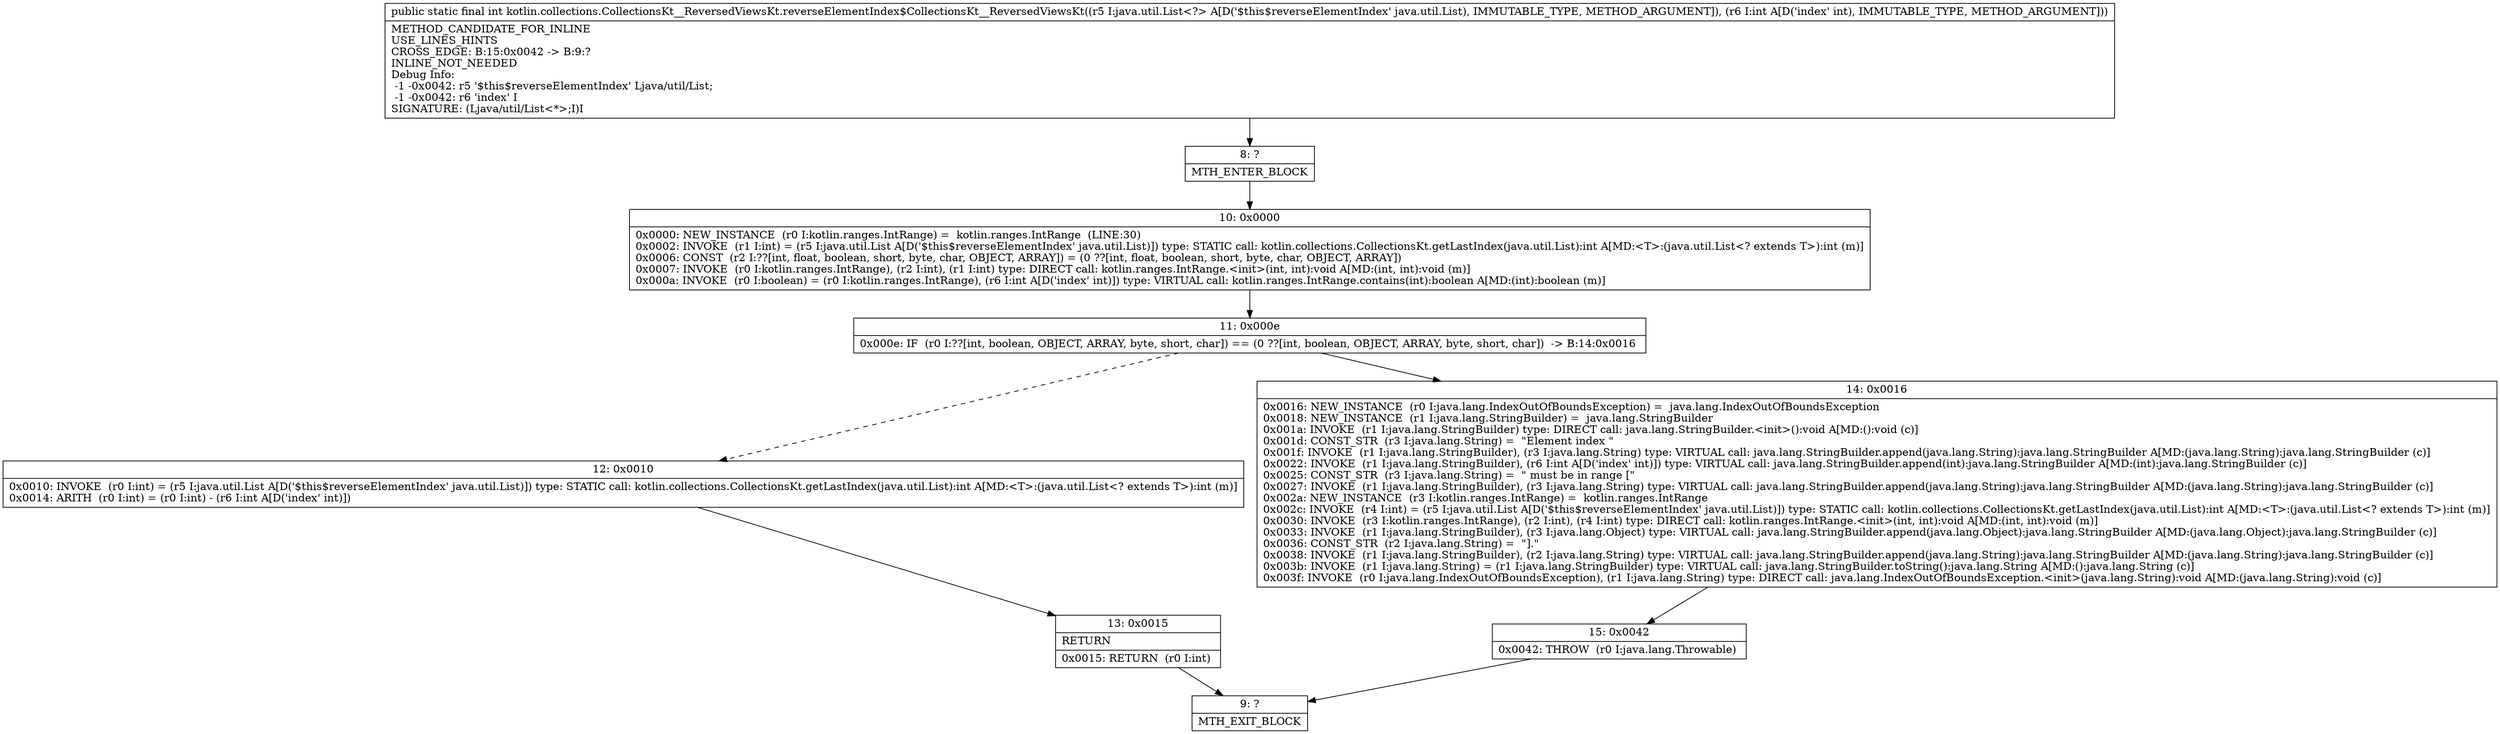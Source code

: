 digraph "CFG forkotlin.collections.CollectionsKt__ReversedViewsKt.reverseElementIndex$CollectionsKt__ReversedViewsKt(Ljava\/util\/List;I)I" {
Node_8 [shape=record,label="{8\:\ ?|MTH_ENTER_BLOCK\l}"];
Node_10 [shape=record,label="{10\:\ 0x0000|0x0000: NEW_INSTANCE  (r0 I:kotlin.ranges.IntRange) =  kotlin.ranges.IntRange  (LINE:30)\l0x0002: INVOKE  (r1 I:int) = (r5 I:java.util.List A[D('$this$reverseElementIndex' java.util.List)]) type: STATIC call: kotlin.collections.CollectionsKt.getLastIndex(java.util.List):int A[MD:\<T\>:(java.util.List\<? extends T\>):int (m)]\l0x0006: CONST  (r2 I:??[int, float, boolean, short, byte, char, OBJECT, ARRAY]) = (0 ??[int, float, boolean, short, byte, char, OBJECT, ARRAY]) \l0x0007: INVOKE  (r0 I:kotlin.ranges.IntRange), (r2 I:int), (r1 I:int) type: DIRECT call: kotlin.ranges.IntRange.\<init\>(int, int):void A[MD:(int, int):void (m)]\l0x000a: INVOKE  (r0 I:boolean) = (r0 I:kotlin.ranges.IntRange), (r6 I:int A[D('index' int)]) type: VIRTUAL call: kotlin.ranges.IntRange.contains(int):boolean A[MD:(int):boolean (m)]\l}"];
Node_11 [shape=record,label="{11\:\ 0x000e|0x000e: IF  (r0 I:??[int, boolean, OBJECT, ARRAY, byte, short, char]) == (0 ??[int, boolean, OBJECT, ARRAY, byte, short, char])  \-\> B:14:0x0016 \l}"];
Node_12 [shape=record,label="{12\:\ 0x0010|0x0010: INVOKE  (r0 I:int) = (r5 I:java.util.List A[D('$this$reverseElementIndex' java.util.List)]) type: STATIC call: kotlin.collections.CollectionsKt.getLastIndex(java.util.List):int A[MD:\<T\>:(java.util.List\<? extends T\>):int (m)]\l0x0014: ARITH  (r0 I:int) = (r0 I:int) \- (r6 I:int A[D('index' int)]) \l}"];
Node_13 [shape=record,label="{13\:\ 0x0015|RETURN\l|0x0015: RETURN  (r0 I:int) \l}"];
Node_9 [shape=record,label="{9\:\ ?|MTH_EXIT_BLOCK\l}"];
Node_14 [shape=record,label="{14\:\ 0x0016|0x0016: NEW_INSTANCE  (r0 I:java.lang.IndexOutOfBoundsException) =  java.lang.IndexOutOfBoundsException \l0x0018: NEW_INSTANCE  (r1 I:java.lang.StringBuilder) =  java.lang.StringBuilder \l0x001a: INVOKE  (r1 I:java.lang.StringBuilder) type: DIRECT call: java.lang.StringBuilder.\<init\>():void A[MD:():void (c)]\l0x001d: CONST_STR  (r3 I:java.lang.String) =  \"Element index \" \l0x001f: INVOKE  (r1 I:java.lang.StringBuilder), (r3 I:java.lang.String) type: VIRTUAL call: java.lang.StringBuilder.append(java.lang.String):java.lang.StringBuilder A[MD:(java.lang.String):java.lang.StringBuilder (c)]\l0x0022: INVOKE  (r1 I:java.lang.StringBuilder), (r6 I:int A[D('index' int)]) type: VIRTUAL call: java.lang.StringBuilder.append(int):java.lang.StringBuilder A[MD:(int):java.lang.StringBuilder (c)]\l0x0025: CONST_STR  (r3 I:java.lang.String) =  \" must be in range [\" \l0x0027: INVOKE  (r1 I:java.lang.StringBuilder), (r3 I:java.lang.String) type: VIRTUAL call: java.lang.StringBuilder.append(java.lang.String):java.lang.StringBuilder A[MD:(java.lang.String):java.lang.StringBuilder (c)]\l0x002a: NEW_INSTANCE  (r3 I:kotlin.ranges.IntRange) =  kotlin.ranges.IntRange \l0x002c: INVOKE  (r4 I:int) = (r5 I:java.util.List A[D('$this$reverseElementIndex' java.util.List)]) type: STATIC call: kotlin.collections.CollectionsKt.getLastIndex(java.util.List):int A[MD:\<T\>:(java.util.List\<? extends T\>):int (m)]\l0x0030: INVOKE  (r3 I:kotlin.ranges.IntRange), (r2 I:int), (r4 I:int) type: DIRECT call: kotlin.ranges.IntRange.\<init\>(int, int):void A[MD:(int, int):void (m)]\l0x0033: INVOKE  (r1 I:java.lang.StringBuilder), (r3 I:java.lang.Object) type: VIRTUAL call: java.lang.StringBuilder.append(java.lang.Object):java.lang.StringBuilder A[MD:(java.lang.Object):java.lang.StringBuilder (c)]\l0x0036: CONST_STR  (r2 I:java.lang.String) =  \"].\" \l0x0038: INVOKE  (r1 I:java.lang.StringBuilder), (r2 I:java.lang.String) type: VIRTUAL call: java.lang.StringBuilder.append(java.lang.String):java.lang.StringBuilder A[MD:(java.lang.String):java.lang.StringBuilder (c)]\l0x003b: INVOKE  (r1 I:java.lang.String) = (r1 I:java.lang.StringBuilder) type: VIRTUAL call: java.lang.StringBuilder.toString():java.lang.String A[MD:():java.lang.String (c)]\l0x003f: INVOKE  (r0 I:java.lang.IndexOutOfBoundsException), (r1 I:java.lang.String) type: DIRECT call: java.lang.IndexOutOfBoundsException.\<init\>(java.lang.String):void A[MD:(java.lang.String):void (c)]\l}"];
Node_15 [shape=record,label="{15\:\ 0x0042|0x0042: THROW  (r0 I:java.lang.Throwable) \l}"];
MethodNode[shape=record,label="{public static final int kotlin.collections.CollectionsKt__ReversedViewsKt.reverseElementIndex$CollectionsKt__ReversedViewsKt((r5 I:java.util.List\<?\> A[D('$this$reverseElementIndex' java.util.List), IMMUTABLE_TYPE, METHOD_ARGUMENT]), (r6 I:int A[D('index' int), IMMUTABLE_TYPE, METHOD_ARGUMENT]))  | METHOD_CANDIDATE_FOR_INLINE\lUSE_LINES_HINTS\lCROSS_EDGE: B:15:0x0042 \-\> B:9:?\lINLINE_NOT_NEEDED\lDebug Info:\l  \-1 \-0x0042: r5 '$this$reverseElementIndex' Ljava\/util\/List;\l  \-1 \-0x0042: r6 'index' I\lSIGNATURE: (Ljava\/util\/List\<*\>;I)I\l}"];
MethodNode -> Node_8;Node_8 -> Node_10;
Node_10 -> Node_11;
Node_11 -> Node_12[style=dashed];
Node_11 -> Node_14;
Node_12 -> Node_13;
Node_13 -> Node_9;
Node_14 -> Node_15;
Node_15 -> Node_9;
}


